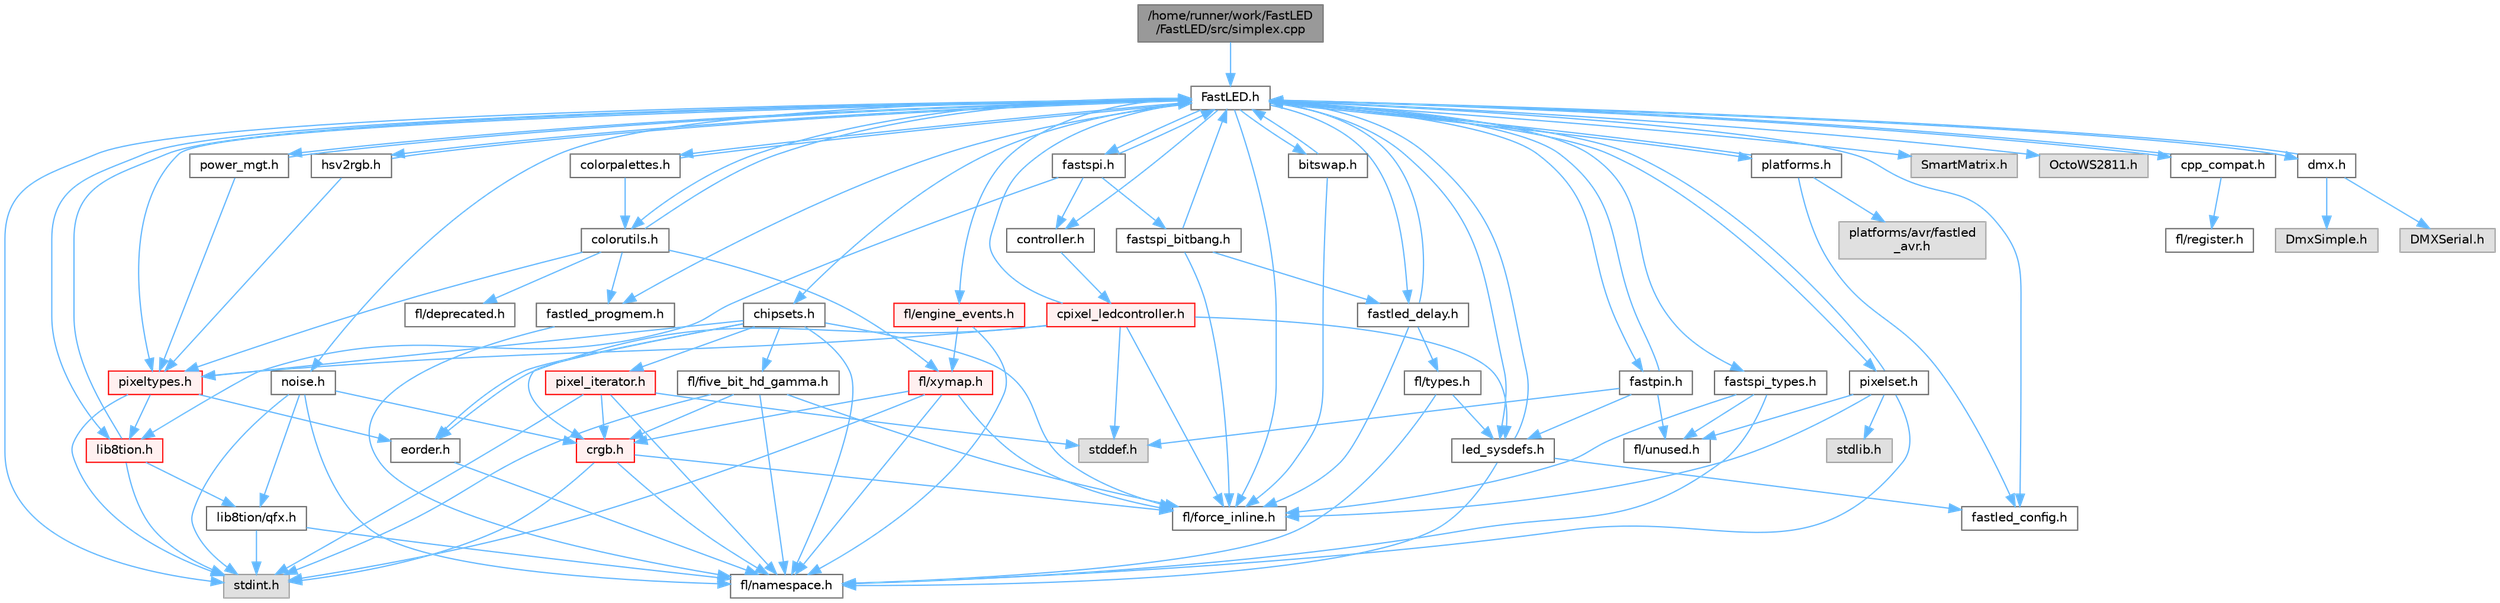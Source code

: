 digraph "/home/runner/work/FastLED/FastLED/src/simplex.cpp"
{
 // LATEX_PDF_SIZE
  bgcolor="transparent";
  edge [fontname=Helvetica,fontsize=10,labelfontname=Helvetica,labelfontsize=10];
  node [fontname=Helvetica,fontsize=10,shape=box,height=0.2,width=0.4];
  Node1 [id="Node000001",label="/home/runner/work/FastLED\l/FastLED/src/simplex.cpp",height=0.2,width=0.4,color="gray40", fillcolor="grey60", style="filled", fontcolor="black",tooltip="Implements simplex noise functions."];
  Node1 -> Node2 [id="edge1_Node000001_Node000002",color="steelblue1",style="solid",tooltip=" "];
  Node2 [id="Node000002",label="FastLED.h",height=0.2,width=0.4,color="grey40", fillcolor="white", style="filled",URL="$db/d97/_fast_l_e_d_8h.html",tooltip="central include file for FastLED, defines the CFastLED class/object"];
  Node2 -> Node3 [id="edge2_Node000002_Node000003",color="steelblue1",style="solid",tooltip=" "];
  Node3 [id="Node000003",label="stdint.h",height=0.2,width=0.4,color="grey60", fillcolor="#E0E0E0", style="filled",tooltip=" "];
  Node2 -> Node4 [id="edge3_Node000002_Node000004",color="steelblue1",style="solid",tooltip=" "];
  Node4 [id="Node000004",label="SmartMatrix.h",height=0.2,width=0.4,color="grey60", fillcolor="#E0E0E0", style="filled",tooltip=" "];
  Node2 -> Node5 [id="edge4_Node000002_Node000005",color="steelblue1",style="solid",tooltip=" "];
  Node5 [id="Node000005",label="OctoWS2811.h",height=0.2,width=0.4,color="grey60", fillcolor="#E0E0E0", style="filled",tooltip=" "];
  Node2 -> Node6 [id="edge5_Node000002_Node000006",color="steelblue1",style="solid",tooltip=" "];
  Node6 [id="Node000006",label="fl/force_inline.h",height=0.2,width=0.4,color="grey40", fillcolor="white", style="filled",URL="$d8/d2d/fl_2force__inline_8h.html",tooltip=" "];
  Node2 -> Node7 [id="edge6_Node000002_Node000007",color="steelblue1",style="solid",tooltip=" "];
  Node7 [id="Node000007",label="cpp_compat.h",height=0.2,width=0.4,color="grey40", fillcolor="white", style="filled",URL="$d9/d13/cpp__compat_8h.html",tooltip="Compatibility functions based on C++ version."];
  Node7 -> Node2 [id="edge7_Node000007_Node000002",color="steelblue1",style="solid",tooltip=" "];
  Node7 -> Node8 [id="edge8_Node000007_Node000008",color="steelblue1",style="solid",tooltip=" "];
  Node8 [id="Node000008",label="fl/register.h",height=0.2,width=0.4,color="grey40", fillcolor="white", style="filled",URL="$d8/dc1/fl_2register_8h.html",tooltip=" "];
  Node2 -> Node9 [id="edge9_Node000002_Node000009",color="steelblue1",style="solid",tooltip=" "];
  Node9 [id="Node000009",label="fastled_config.h",height=0.2,width=0.4,color="grey40", fillcolor="white", style="filled",URL="$d5/d11/fastled__config_8h.html",tooltip="Contains definitions that can be used to configure FastLED at compile time."];
  Node2 -> Node10 [id="edge10_Node000002_Node000010",color="steelblue1",style="solid",tooltip=" "];
  Node10 [id="Node000010",label="led_sysdefs.h",height=0.2,width=0.4,color="grey40", fillcolor="white", style="filled",URL="$d9/d3e/led__sysdefs_8h.html",tooltip="Determines which platform system definitions to include."];
  Node10 -> Node2 [id="edge11_Node000010_Node000002",color="steelblue1",style="solid",tooltip=" "];
  Node10 -> Node9 [id="edge12_Node000010_Node000009",color="steelblue1",style="solid",tooltip=" "];
  Node10 -> Node11 [id="edge13_Node000010_Node000011",color="steelblue1",style="solid",tooltip=" "];
  Node11 [id="Node000011",label="fl/namespace.h",height=0.2,width=0.4,color="grey40", fillcolor="white", style="filled",URL="$df/d2a/namespace_8h.html",tooltip="Implements the FastLED namespace macros."];
  Node2 -> Node12 [id="edge14_Node000002_Node000012",color="steelblue1",style="solid",tooltip=" "];
  Node12 [id="Node000012",label="fastled_delay.h",height=0.2,width=0.4,color="grey40", fillcolor="white", style="filled",URL="$d0/da8/fastled__delay_8h.html",tooltip="Utility functions and classes for managing delay cycles."];
  Node12 -> Node2 [id="edge15_Node000012_Node000002",color="steelblue1",style="solid",tooltip=" "];
  Node12 -> Node13 [id="edge16_Node000012_Node000013",color="steelblue1",style="solid",tooltip=" "];
  Node13 [id="Node000013",label="fl/types.h",height=0.2,width=0.4,color="grey40", fillcolor="white", style="filled",URL="$d7/da1/fl_2types_8h.html",tooltip=" "];
  Node13 -> Node10 [id="edge17_Node000013_Node000010",color="steelblue1",style="solid",tooltip=" "];
  Node13 -> Node11 [id="edge18_Node000013_Node000011",color="steelblue1",style="solid",tooltip=" "];
  Node12 -> Node6 [id="edge19_Node000012_Node000006",color="steelblue1",style="solid",tooltip=" "];
  Node2 -> Node14 [id="edge20_Node000002_Node000014",color="steelblue1",style="solid",tooltip=" "];
  Node14 [id="Node000014",label="bitswap.h",height=0.2,width=0.4,color="grey40", fillcolor="white", style="filled",URL="$de/ded/bitswap_8h.html",tooltip="Functions for doing a rotation of bits/bytes used by parallel output."];
  Node14 -> Node2 [id="edge21_Node000014_Node000002",color="steelblue1",style="solid",tooltip=" "];
  Node14 -> Node6 [id="edge22_Node000014_Node000006",color="steelblue1",style="solid",tooltip=" "];
  Node2 -> Node15 [id="edge23_Node000002_Node000015",color="steelblue1",style="solid",tooltip=" "];
  Node15 [id="Node000015",label="controller.h",height=0.2,width=0.4,color="grey40", fillcolor="white", style="filled",URL="$d2/dd9/controller_8h.html",tooltip="deprecated: base definitions used by led controllers for writing out led data"];
  Node15 -> Node16 [id="edge24_Node000015_Node000016",color="steelblue1",style="solid",tooltip=" "];
  Node16 [id="Node000016",label="cpixel_ledcontroller.h",height=0.2,width=0.4,color="red", fillcolor="#FFF0F0", style="filled",URL="$d9/d57/cpixel__ledcontroller_8h.html",tooltip="defines the templated version of the CLEDController class"];
  Node16 -> Node17 [id="edge25_Node000016_Node000017",color="steelblue1",style="solid",tooltip=" "];
  Node17 [id="Node000017",label="stddef.h",height=0.2,width=0.4,color="grey60", fillcolor="#E0E0E0", style="filled",tooltip=" "];
  Node16 -> Node2 [id="edge26_Node000016_Node000002",color="steelblue1",style="solid",tooltip=" "];
  Node16 -> Node10 [id="edge27_Node000016_Node000010",color="steelblue1",style="solid",tooltip=" "];
  Node16 -> Node18 [id="edge28_Node000016_Node000018",color="steelblue1",style="solid",tooltip=" "];
  Node18 [id="Node000018",label="pixeltypes.h",height=0.2,width=0.4,color="red", fillcolor="#FFF0F0", style="filled",URL="$d2/dba/pixeltypes_8h.html",tooltip="Includes defintions for RGB and HSV pixels."];
  Node18 -> Node3 [id="edge29_Node000018_Node000003",color="steelblue1",style="solid",tooltip=" "];
  Node18 -> Node19 [id="edge30_Node000018_Node000019",color="steelblue1",style="solid",tooltip=" "];
  Node19 [id="Node000019",label="lib8tion.h",height=0.2,width=0.4,color="red", fillcolor="#FFF0F0", style="filled",URL="$df/da5/lib8tion_8h.html",tooltip="Fast, efficient 8-bit math functions specifically designed for high-performance LED programming."];
  Node19 -> Node2 [id="edge31_Node000019_Node000002",color="steelblue1",style="solid",tooltip=" "];
  Node19 -> Node3 [id="edge32_Node000019_Node000003",color="steelblue1",style="solid",tooltip=" "];
  Node19 -> Node22 [id="edge33_Node000019_Node000022",color="steelblue1",style="solid",tooltip=" "];
  Node22 [id="Node000022",label="lib8tion/qfx.h",height=0.2,width=0.4,color="grey40", fillcolor="white", style="filled",URL="$d2/d19/qfx_8h.html",tooltip=" "];
  Node22 -> Node3 [id="edge34_Node000022_Node000003",color="steelblue1",style="solid",tooltip=" "];
  Node22 -> Node11 [id="edge35_Node000022_Node000011",color="steelblue1",style="solid",tooltip=" "];
  Node18 -> Node33 [id="edge36_Node000018_Node000033",color="steelblue1",style="solid",tooltip=" "];
  Node33 [id="Node000033",label="eorder.h",height=0.2,width=0.4,color="grey40", fillcolor="white", style="filled",URL="$db/d07/eorder_8h.html",tooltip="Defines color channel ordering enumerations."];
  Node33 -> Node11 [id="edge37_Node000033_Node000011",color="steelblue1",style="solid",tooltip=" "];
  Node16 -> Node33 [id="edge38_Node000016_Node000033",color="steelblue1",style="solid",tooltip=" "];
  Node16 -> Node6 [id="edge39_Node000016_Node000006",color="steelblue1",style="solid",tooltip=" "];
  Node2 -> Node63 [id="edge40_Node000002_Node000063",color="steelblue1",style="solid",tooltip=" "];
  Node63 [id="Node000063",label="fastpin.h",height=0.2,width=0.4,color="grey40", fillcolor="white", style="filled",URL="$db/d65/fastpin_8h.html",tooltip="Class base definitions for defining fast pin access."];
  Node63 -> Node2 [id="edge41_Node000063_Node000002",color="steelblue1",style="solid",tooltip=" "];
  Node63 -> Node10 [id="edge42_Node000063_Node000010",color="steelblue1",style="solid",tooltip=" "];
  Node63 -> Node17 [id="edge43_Node000063_Node000017",color="steelblue1",style="solid",tooltip=" "];
  Node63 -> Node48 [id="edge44_Node000063_Node000048",color="steelblue1",style="solid",tooltip=" "];
  Node48 [id="Node000048",label="fl/unused.h",height=0.2,width=0.4,color="grey40", fillcolor="white", style="filled",URL="$d8/d4b/unused_8h.html",tooltip=" "];
  Node2 -> Node64 [id="edge45_Node000002_Node000064",color="steelblue1",style="solid",tooltip=" "];
  Node64 [id="Node000064",label="fastspi_types.h",height=0.2,width=0.4,color="grey40", fillcolor="white", style="filled",URL="$d2/ddb/fastspi__types_8h.html",tooltip="Data types and constants used by SPI interfaces."];
  Node64 -> Node6 [id="edge46_Node000064_Node000006",color="steelblue1",style="solid",tooltip=" "];
  Node64 -> Node11 [id="edge47_Node000064_Node000011",color="steelblue1",style="solid",tooltip=" "];
  Node64 -> Node48 [id="edge48_Node000064_Node000048",color="steelblue1",style="solid",tooltip=" "];
  Node2 -> Node65 [id="edge49_Node000002_Node000065",color="steelblue1",style="solid",tooltip=" "];
  Node65 [id="Node000065",label="dmx.h",height=0.2,width=0.4,color="grey40", fillcolor="white", style="filled",URL="$d3/de1/dmx_8h.html",tooltip="Defines the DMX512-based LED controllers."];
  Node65 -> Node2 [id="edge50_Node000065_Node000002",color="steelblue1",style="solid",tooltip=" "];
  Node65 -> Node66 [id="edge51_Node000065_Node000066",color="steelblue1",style="solid",tooltip=" "];
  Node66 [id="Node000066",label="DmxSimple.h",height=0.2,width=0.4,color="grey60", fillcolor="#E0E0E0", style="filled",tooltip=" "];
  Node65 -> Node67 [id="edge52_Node000065_Node000067",color="steelblue1",style="solid",tooltip=" "];
  Node67 [id="Node000067",label="DMXSerial.h",height=0.2,width=0.4,color="grey60", fillcolor="#E0E0E0", style="filled",tooltip=" "];
  Node2 -> Node68 [id="edge53_Node000002_Node000068",color="steelblue1",style="solid",tooltip=" "];
  Node68 [id="Node000068",label="platforms.h",height=0.2,width=0.4,color="grey40", fillcolor="white", style="filled",URL="$da/dc9/platforms_8h.html",tooltip="Determines which platforms headers to include."];
  Node68 -> Node2 [id="edge54_Node000068_Node000002",color="steelblue1",style="solid",tooltip=" "];
  Node68 -> Node9 [id="edge55_Node000068_Node000009",color="steelblue1",style="solid",tooltip=" "];
  Node68 -> Node69 [id="edge56_Node000068_Node000069",color="steelblue1",style="solid",tooltip=" "];
  Node69 [id="Node000069",label="platforms/avr/fastled\l_avr.h",height=0.2,width=0.4,color="grey60", fillcolor="#E0E0E0", style="filled",tooltip=" "];
  Node2 -> Node70 [id="edge57_Node000002_Node000070",color="steelblue1",style="solid",tooltip=" "];
  Node70 [id="Node000070",label="fastled_progmem.h",height=0.2,width=0.4,color="grey40", fillcolor="white", style="filled",URL="$df/dab/fastled__progmem_8h.html",tooltip="Wrapper definitions to allow seamless use of PROGMEM in environments that have it."];
  Node70 -> Node11 [id="edge58_Node000070_Node000011",color="steelblue1",style="solid",tooltip=" "];
  Node2 -> Node19 [id="edge59_Node000002_Node000019",color="steelblue1",style="solid",tooltip=" "];
  Node2 -> Node18 [id="edge60_Node000002_Node000018",color="steelblue1",style="solid",tooltip=" "];
  Node2 -> Node71 [id="edge61_Node000002_Node000071",color="steelblue1",style="solid",tooltip=" "];
  Node71 [id="Node000071",label="hsv2rgb.h",height=0.2,width=0.4,color="grey40", fillcolor="white", style="filled",URL="$de/d9a/hsv2rgb_8h.html",tooltip="Functions to convert from the HSV colorspace to the RGB colorspace."];
  Node71 -> Node2 [id="edge62_Node000071_Node000002",color="steelblue1",style="solid",tooltip=" "];
  Node71 -> Node18 [id="edge63_Node000071_Node000018",color="steelblue1",style="solid",tooltip=" "];
  Node2 -> Node72 [id="edge64_Node000002_Node000072",color="steelblue1",style="solid",tooltip=" "];
  Node72 [id="Node000072",label="colorutils.h",height=0.2,width=0.4,color="grey40", fillcolor="white", style="filled",URL="$d1/dfb/colorutils_8h.html",tooltip="Utility functions for color fill, palettes, blending, and more."];
  Node72 -> Node2 [id="edge65_Node000072_Node000002",color="steelblue1",style="solid",tooltip=" "];
  Node72 -> Node18 [id="edge66_Node000072_Node000018",color="steelblue1",style="solid",tooltip=" "];
  Node72 -> Node70 [id="edge67_Node000072_Node000070",color="steelblue1",style="solid",tooltip=" "];
  Node72 -> Node51 [id="edge68_Node000072_Node000051",color="steelblue1",style="solid",tooltip=" "];
  Node51 [id="Node000051",label="fl/xymap.h",height=0.2,width=0.4,color="red", fillcolor="#FFF0F0", style="filled",URL="$d6/dc9/fl_2xymap_8h.html",tooltip=" "];
  Node51 -> Node3 [id="edge69_Node000051_Node000003",color="steelblue1",style="solid",tooltip=" "];
  Node51 -> Node26 [id="edge70_Node000051_Node000026",color="steelblue1",style="solid",tooltip=" "];
  Node26 [id="Node000026",label="crgb.h",height=0.2,width=0.4,color="red", fillcolor="#FFF0F0", style="filled",URL="$db/dd1/crgb_8h.html",tooltip="Defines the red, green, and blue (RGB) pixel struct."];
  Node26 -> Node3 [id="edge71_Node000026_Node000003",color="steelblue1",style="solid",tooltip=" "];
  Node26 -> Node11 [id="edge72_Node000026_Node000011",color="steelblue1",style="solid",tooltip=" "];
  Node26 -> Node6 [id="edge73_Node000026_Node000006",color="steelblue1",style="solid",tooltip=" "];
  Node51 -> Node6 [id="edge74_Node000051_Node000006",color="steelblue1",style="solid",tooltip=" "];
  Node51 -> Node11 [id="edge75_Node000051_Node000011",color="steelblue1",style="solid",tooltip=" "];
  Node72 -> Node73 [id="edge76_Node000072_Node000073",color="steelblue1",style="solid",tooltip=" "];
  Node73 [id="Node000073",label="fl/deprecated.h",height=0.2,width=0.4,color="grey40", fillcolor="white", style="filled",URL="$d4/dce/deprecated_8h.html",tooltip=" "];
  Node2 -> Node74 [id="edge77_Node000002_Node000074",color="steelblue1",style="solid",tooltip=" "];
  Node74 [id="Node000074",label="pixelset.h",height=0.2,width=0.4,color="grey40", fillcolor="white", style="filled",URL="$d4/d46/pixelset_8h.html",tooltip="Declares classes for managing logical groups of LEDs."];
  Node74 -> Node2 [id="edge78_Node000074_Node000002",color="steelblue1",style="solid",tooltip=" "];
  Node74 -> Node6 [id="edge79_Node000074_Node000006",color="steelblue1",style="solid",tooltip=" "];
  Node74 -> Node48 [id="edge80_Node000074_Node000048",color="steelblue1",style="solid",tooltip=" "];
  Node74 -> Node75 [id="edge81_Node000074_Node000075",color="steelblue1",style="solid",tooltip=" "];
  Node75 [id="Node000075",label="stdlib.h",height=0.2,width=0.4,color="grey60", fillcolor="#E0E0E0", style="filled",tooltip=" "];
  Node74 -> Node11 [id="edge82_Node000074_Node000011",color="steelblue1",style="solid",tooltip=" "];
  Node2 -> Node76 [id="edge83_Node000002_Node000076",color="steelblue1",style="solid",tooltip=" "];
  Node76 [id="Node000076",label="colorpalettes.h",height=0.2,width=0.4,color="grey40", fillcolor="white", style="filled",URL="$dc/dcc/colorpalettes_8h.html",tooltip="Declarations for the predefined color palettes supplied by FastLED."];
  Node76 -> Node2 [id="edge84_Node000076_Node000002",color="steelblue1",style="solid",tooltip=" "];
  Node76 -> Node72 [id="edge85_Node000076_Node000072",color="steelblue1",style="solid",tooltip=" "];
  Node2 -> Node77 [id="edge86_Node000002_Node000077",color="steelblue1",style="solid",tooltip=" "];
  Node77 [id="Node000077",label="noise.h",height=0.2,width=0.4,color="grey40", fillcolor="white", style="filled",URL="$d1/d31/noise_8h.html",tooltip="Functions to generate and fill arrays with noise."];
  Node77 -> Node3 [id="edge87_Node000077_Node000003",color="steelblue1",style="solid",tooltip=" "];
  Node77 -> Node26 [id="edge88_Node000077_Node000026",color="steelblue1",style="solid",tooltip=" "];
  Node77 -> Node11 [id="edge89_Node000077_Node000011",color="steelblue1",style="solid",tooltip=" "];
  Node77 -> Node22 [id="edge90_Node000077_Node000022",color="steelblue1",style="solid",tooltip=" "];
  Node2 -> Node78 [id="edge91_Node000002_Node000078",color="steelblue1",style="solid",tooltip=" "];
  Node78 [id="Node000078",label="power_mgt.h",height=0.2,width=0.4,color="grey40", fillcolor="white", style="filled",URL="$dc/d5b/power__mgt_8h.html",tooltip="Functions to limit the power used by FastLED."];
  Node78 -> Node2 [id="edge92_Node000078_Node000002",color="steelblue1",style="solid",tooltip=" "];
  Node78 -> Node18 [id="edge93_Node000078_Node000018",color="steelblue1",style="solid",tooltip=" "];
  Node2 -> Node79 [id="edge94_Node000002_Node000079",color="steelblue1",style="solid",tooltip=" "];
  Node79 [id="Node000079",label="fastspi.h",height=0.2,width=0.4,color="grey40", fillcolor="white", style="filled",URL="$d6/ddc/fastspi_8h.html",tooltip="Serial peripheral interface (SPI) definitions per platform."];
  Node79 -> Node2 [id="edge95_Node000079_Node000002",color="steelblue1",style="solid",tooltip=" "];
  Node79 -> Node15 [id="edge96_Node000079_Node000015",color="steelblue1",style="solid",tooltip=" "];
  Node79 -> Node19 [id="edge97_Node000079_Node000019",color="steelblue1",style="solid",tooltip=" "];
  Node79 -> Node80 [id="edge98_Node000079_Node000080",color="steelblue1",style="solid",tooltip=" "];
  Node80 [id="Node000080",label="fastspi_bitbang.h",height=0.2,width=0.4,color="grey40", fillcolor="white", style="filled",URL="$d9/d8d/fastspi__bitbang_8h.html",tooltip="Software SPI (aka bit-banging) support."];
  Node80 -> Node2 [id="edge99_Node000080_Node000002",color="steelblue1",style="solid",tooltip=" "];
  Node80 -> Node12 [id="edge100_Node000080_Node000012",color="steelblue1",style="solid",tooltip=" "];
  Node80 -> Node6 [id="edge101_Node000080_Node000006",color="steelblue1",style="solid",tooltip=" "];
  Node2 -> Node81 [id="edge102_Node000002_Node000081",color="steelblue1",style="solid",tooltip=" "];
  Node81 [id="Node000081",label="chipsets.h",height=0.2,width=0.4,color="grey40", fillcolor="white", style="filled",URL="$db/d66/chipsets_8h.html",tooltip="Contains the bulk of the definitions for the various LED chipsets supported."];
  Node81 -> Node18 [id="edge103_Node000081_Node000018",color="steelblue1",style="solid",tooltip=" "];
  Node81 -> Node44 [id="edge104_Node000081_Node000044",color="steelblue1",style="solid",tooltip=" "];
  Node44 [id="Node000044",label="fl/five_bit_hd_gamma.h",height=0.2,width=0.4,color="grey40", fillcolor="white", style="filled",URL="$dc/d44/five__bit__hd__gamma_8h.html",tooltip="Declares functions for five-bit gamma correction."];
  Node44 -> Node3 [id="edge105_Node000044_Node000003",color="steelblue1",style="solid",tooltip=" "];
  Node44 -> Node11 [id="edge106_Node000044_Node000011",color="steelblue1",style="solid",tooltip=" "];
  Node44 -> Node6 [id="edge107_Node000044_Node000006",color="steelblue1",style="solid",tooltip=" "];
  Node44 -> Node26 [id="edge108_Node000044_Node000026",color="steelblue1",style="solid",tooltip=" "];
  Node81 -> Node6 [id="edge109_Node000081_Node000006",color="steelblue1",style="solid",tooltip=" "];
  Node81 -> Node46 [id="edge110_Node000081_Node000046",color="steelblue1",style="solid",tooltip=" "];
  Node46 [id="Node000046",label="pixel_iterator.h",height=0.2,width=0.4,color="red", fillcolor="#FFF0F0", style="filled",URL="$d8/d6c/pixel__iterator_8h.html",tooltip="Non-templated low level pixel data writing class."];
  Node46 -> Node17 [id="edge111_Node000046_Node000017",color="steelblue1",style="solid",tooltip=" "];
  Node46 -> Node3 [id="edge112_Node000046_Node000003",color="steelblue1",style="solid",tooltip=" "];
  Node46 -> Node11 [id="edge113_Node000046_Node000011",color="steelblue1",style="solid",tooltip=" "];
  Node46 -> Node26 [id="edge114_Node000046_Node000026",color="steelblue1",style="solid",tooltip=" "];
  Node81 -> Node26 [id="edge115_Node000081_Node000026",color="steelblue1",style="solid",tooltip=" "];
  Node81 -> Node33 [id="edge116_Node000081_Node000033",color="steelblue1",style="solid",tooltip=" "];
  Node81 -> Node11 [id="edge117_Node000081_Node000011",color="steelblue1",style="solid",tooltip=" "];
  Node2 -> Node49 [id="edge118_Node000002_Node000049",color="steelblue1",style="solid",tooltip=" "];
  Node49 [id="Node000049",label="fl/engine_events.h",height=0.2,width=0.4,color="red", fillcolor="#FFF0F0", style="filled",URL="$dc/dd9/fl_2engine__events_8h.html",tooltip=" "];
  Node49 -> Node51 [id="edge119_Node000049_Node000051",color="steelblue1",style="solid",tooltip=" "];
  Node49 -> Node11 [id="edge120_Node000049_Node000011",color="steelblue1",style="solid",tooltip=" "];
}
